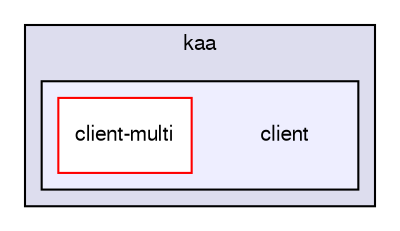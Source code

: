 digraph "/var/lib/jenkins/workspace/kaa/client" {
  bgcolor=transparent;
  compound=true
  node [ fontsize="10", fontname="FreeSans"];
  edge [ labelfontsize="10", labelfontname="FreeSans"];
  subgraph clusterdir_ce5d9cec498ae891b1d67368232ddc25 {
    graph [ bgcolor="#ddddee", pencolor="black", label="kaa" fontname="FreeSans", fontsize="10", URL="dir_ce5d9cec498ae891b1d67368232ddc25.html"]
  subgraph clusterdir_150f8d64c8890268dff95839803127b1 {
    graph [ bgcolor="#eeeeff", pencolor="black", label="" URL="dir_150f8d64c8890268dff95839803127b1.html"];
    dir_150f8d64c8890268dff95839803127b1 [shape=plaintext label="client"];
    dir_c5da0f30310fc757720a9094f646e23f [shape=box label="client-multi" color="red" fillcolor="white" style="filled" URL="dir_c5da0f30310fc757720a9094f646e23f.html"];
  }
  }
}
